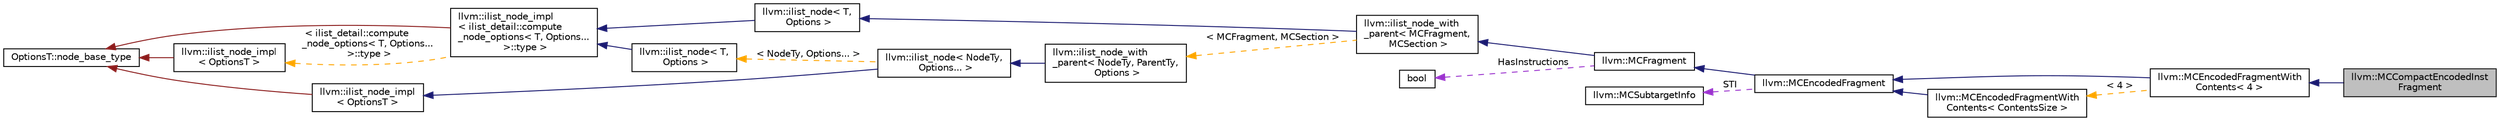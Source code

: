 digraph "llvm::MCCompactEncodedInstFragment"
{
 // LATEX_PDF_SIZE
  bgcolor="transparent";
  edge [fontname="Helvetica",fontsize="10",labelfontname="Helvetica",labelfontsize="10"];
  node [fontname="Helvetica",fontsize="10",shape="box"];
  rankdir="LR";
  Node1 [label="llvm::MCCompactEncodedInst\lFragment",height=0.2,width=0.4,color="black", fillcolor="grey75", style="filled", fontcolor="black",tooltip="This is a compact (memory-size-wise) fragment for holding an encoded instruction (non-relaxable) that..."];
  Node2 -> Node1 [dir="back",color="midnightblue",fontsize="10",style="solid",fontname="Helvetica"];
  Node2 [label="llvm::MCEncodedFragmentWith\lContents\< 4 \>",height=0.2,width=0.4,color="black",URL="$classllvm_1_1MCEncodedFragmentWithContents.html",tooltip=" "];
  Node3 -> Node2 [dir="back",color="midnightblue",fontsize="10",style="solid",fontname="Helvetica"];
  Node3 [label="llvm::MCEncodedFragment",height=0.2,width=0.4,color="black",URL="$classllvm_1_1MCEncodedFragment.html",tooltip="Interface implemented by fragments that contain encoded instructions and/or data."];
  Node4 -> Node3 [dir="back",color="midnightblue",fontsize="10",style="solid",fontname="Helvetica"];
  Node4 [label="llvm::MCFragment",height=0.2,width=0.4,color="black",URL="$classllvm_1_1MCFragment.html",tooltip=" "];
  Node5 -> Node4 [dir="back",color="midnightblue",fontsize="10",style="solid",fontname="Helvetica"];
  Node5 [label="llvm::ilist_node_with\l_parent\< MCFragment,\l MCSection \>",height=0.2,width=0.4,color="black",URL="$classllvm_1_1ilist__node__with__parent.html",tooltip=" "];
  Node6 -> Node5 [dir="back",color="midnightblue",fontsize="10",style="solid",fontname="Helvetica"];
  Node6 [label="llvm::ilist_node\< T,\l Options \>",height=0.2,width=0.4,color="black",URL="$classllvm_1_1ilist__node.html",tooltip=" "];
  Node7 -> Node6 [dir="back",color="midnightblue",fontsize="10",style="solid",fontname="Helvetica"];
  Node7 [label="llvm::ilist_node_impl\l\< ilist_detail::compute\l_node_options\< T, Options...\l \>::type \>",height=0.2,width=0.4,color="black",URL="$classllvm_1_1ilist__node__impl.html",tooltip=" "];
  Node8 -> Node7 [dir="back",color="firebrick4",fontsize="10",style="solid",fontname="Helvetica"];
  Node8 [label="OptionsT::node_base_type",height=0.2,width=0.4,color="black",tooltip=" "];
  Node9 -> Node7 [dir="back",color="orange",fontsize="10",style="dashed",label=" \< ilist_detail::compute\l_node_options\< T, Options...\l \>::type \>" ,fontname="Helvetica"];
  Node9 [label="llvm::ilist_node_impl\l\< OptionsT \>",height=0.2,width=0.4,color="black",URL="$classllvm_1_1ilist__node__impl.html",tooltip="Implementation for an ilist node."];
  Node8 -> Node9 [dir="back",color="firebrick4",fontsize="10",style="solid",fontname="Helvetica"];
  Node10 -> Node5 [dir="back",color="orange",fontsize="10",style="dashed",label=" \< MCFragment, MCSection \>" ,fontname="Helvetica"];
  Node10 [label="llvm::ilist_node_with\l_parent\< NodeTy, ParentTy,\l Options \>",height=0.2,width=0.4,color="black",URL="$classllvm_1_1ilist__node__with__parent.html",tooltip="An ilist node that can access its parent list."];
  Node11 -> Node10 [dir="back",color="midnightblue",fontsize="10",style="solid",fontname="Helvetica"];
  Node11 [label="llvm::ilist_node\< NodeTy,\l Options... \>",height=0.2,width=0.4,color="black",URL="$classllvm_1_1ilist__node.html",tooltip=" "];
  Node12 -> Node11 [dir="back",color="midnightblue",fontsize="10",style="solid",fontname="Helvetica"];
  Node12 [label="llvm::ilist_node_impl\l\< OptionsT \>",height=0.2,width=0.4,color="black",URL="$classllvm_1_1ilist__node__impl.html",tooltip="Implementation for an ilist node."];
  Node8 -> Node12 [dir="back",color="firebrick4",fontsize="10",style="solid",fontname="Helvetica"];
  Node13 -> Node11 [dir="back",color="orange",fontsize="10",style="dashed",label=" \< NodeTy, Options... \>" ,fontname="Helvetica"];
  Node13 [label="llvm::ilist_node\< T,\l Options \>",height=0.2,width=0.4,color="black",URL="$classllvm_1_1ilist__node.html",tooltip=" "];
  Node7 -> Node13 [dir="back",color="midnightblue",fontsize="10",style="solid",fontname="Helvetica"];
  Node14 -> Node4 [dir="back",color="darkorchid3",fontsize="10",style="dashed",label=" HasInstructions" ,fontname="Helvetica"];
  Node14 [label="bool",height=0.2,width=0.4,color="black",URL="$classbool.html",tooltip=" "];
  Node15 -> Node3 [dir="back",color="darkorchid3",fontsize="10",style="dashed",label=" STI" ,fontname="Helvetica"];
  Node15 [label="llvm::MCSubtargetInfo",height=0.2,width=0.4,color="black",URL="$classllvm_1_1MCSubtargetInfo.html",tooltip="Generic base class for all target subtargets."];
  Node16 -> Node2 [dir="back",color="orange",fontsize="10",style="dashed",label=" \< 4 \>" ,fontname="Helvetica"];
  Node16 [label="llvm::MCEncodedFragmentWith\lContents\< ContentsSize \>",height=0.2,width=0.4,color="black",URL="$classllvm_1_1MCEncodedFragmentWithContents.html",tooltip="Interface implemented by fragments that contain encoded instructions and/or data."];
  Node3 -> Node16 [dir="back",color="midnightblue",fontsize="10",style="solid",fontname="Helvetica"];
}
